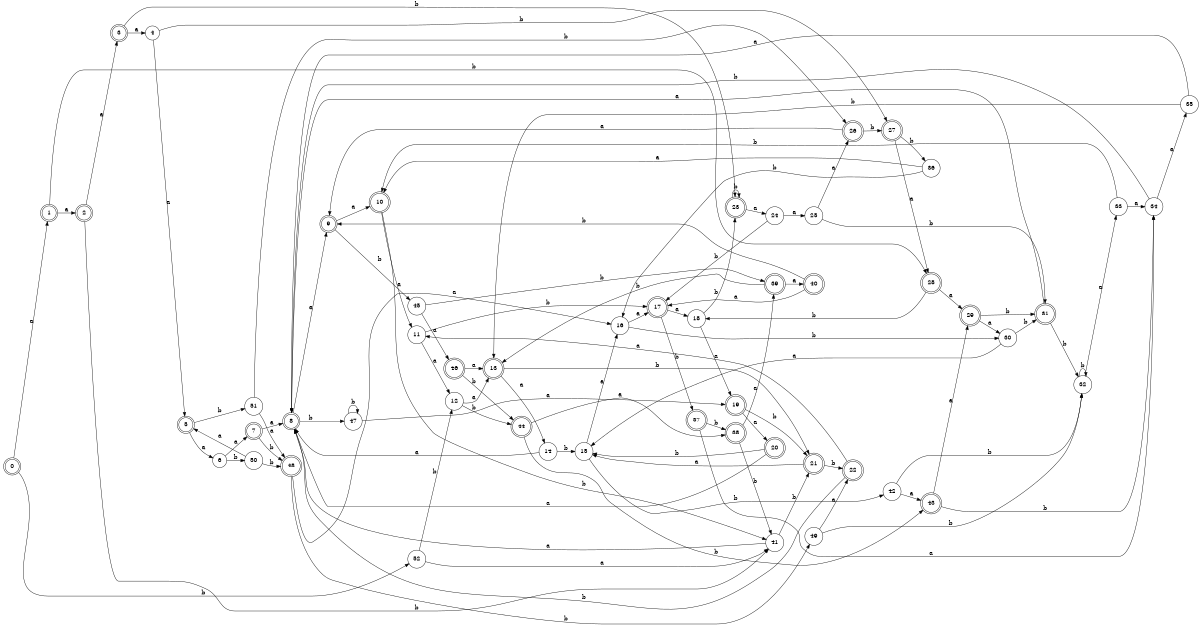 digraph n43_1 {
__start0 [label="" shape="none"];

rankdir=LR;
size="8,5";

s0 [style="rounded,filled", color="black", fillcolor="white" shape="doublecircle", label="0"];
s1 [style="rounded,filled", color="black", fillcolor="white" shape="doublecircle", label="1"];
s2 [style="rounded,filled", color="black", fillcolor="white" shape="doublecircle", label="2"];
s3 [style="rounded,filled", color="black", fillcolor="white" shape="doublecircle", label="3"];
s4 [style="filled", color="black", fillcolor="white" shape="circle", label="4"];
s5 [style="rounded,filled", color="black", fillcolor="white" shape="doublecircle", label="5"];
s6 [style="filled", color="black", fillcolor="white" shape="circle", label="6"];
s7 [style="rounded,filled", color="black", fillcolor="white" shape="doublecircle", label="7"];
s8 [style="rounded,filled", color="black", fillcolor="white" shape="doublecircle", label="8"];
s9 [style="rounded,filled", color="black", fillcolor="white" shape="doublecircle", label="9"];
s10 [style="rounded,filled", color="black", fillcolor="white" shape="doublecircle", label="10"];
s11 [style="filled", color="black", fillcolor="white" shape="circle", label="11"];
s12 [style="filled", color="black", fillcolor="white" shape="circle", label="12"];
s13 [style="rounded,filled", color="black", fillcolor="white" shape="doublecircle", label="13"];
s14 [style="filled", color="black", fillcolor="white" shape="circle", label="14"];
s15 [style="filled", color="black", fillcolor="white" shape="circle", label="15"];
s16 [style="filled", color="black", fillcolor="white" shape="circle", label="16"];
s17 [style="rounded,filled", color="black", fillcolor="white" shape="doublecircle", label="17"];
s18 [style="filled", color="black", fillcolor="white" shape="circle", label="18"];
s19 [style="rounded,filled", color="black", fillcolor="white" shape="doublecircle", label="19"];
s20 [style="rounded,filled", color="black", fillcolor="white" shape="doublecircle", label="20"];
s21 [style="rounded,filled", color="black", fillcolor="white" shape="doublecircle", label="21"];
s22 [style="rounded,filled", color="black", fillcolor="white" shape="doublecircle", label="22"];
s23 [style="rounded,filled", color="black", fillcolor="white" shape="doublecircle", label="23"];
s24 [style="filled", color="black", fillcolor="white" shape="circle", label="24"];
s25 [style="filled", color="black", fillcolor="white" shape="circle", label="25"];
s26 [style="rounded,filled", color="black", fillcolor="white" shape="doublecircle", label="26"];
s27 [style="rounded,filled", color="black", fillcolor="white" shape="doublecircle", label="27"];
s28 [style="rounded,filled", color="black", fillcolor="white" shape="doublecircle", label="28"];
s29 [style="rounded,filled", color="black", fillcolor="white" shape="doublecircle", label="29"];
s30 [style="filled", color="black", fillcolor="white" shape="circle", label="30"];
s31 [style="rounded,filled", color="black", fillcolor="white" shape="doublecircle", label="31"];
s32 [style="filled", color="black", fillcolor="white" shape="circle", label="32"];
s33 [style="filled", color="black", fillcolor="white" shape="circle", label="33"];
s34 [style="filled", color="black", fillcolor="white" shape="circle", label="34"];
s35 [style="filled", color="black", fillcolor="white" shape="circle", label="35"];
s36 [style="filled", color="black", fillcolor="white" shape="circle", label="36"];
s37 [style="rounded,filled", color="black", fillcolor="white" shape="doublecircle", label="37"];
s38 [style="rounded,filled", color="black", fillcolor="white" shape="doublecircle", label="38"];
s39 [style="rounded,filled", color="black", fillcolor="white" shape="doublecircle", label="39"];
s40 [style="rounded,filled", color="black", fillcolor="white" shape="doublecircle", label="40"];
s41 [style="filled", color="black", fillcolor="white" shape="circle", label="41"];
s42 [style="filled", color="black", fillcolor="white" shape="circle", label="42"];
s43 [style="rounded,filled", color="black", fillcolor="white" shape="doublecircle", label="43"];
s44 [style="rounded,filled", color="black", fillcolor="white" shape="doublecircle", label="44"];
s45 [style="filled", color="black", fillcolor="white" shape="circle", label="45"];
s46 [style="rounded,filled", color="black", fillcolor="white" shape="doublecircle", label="46"];
s47 [style="filled", color="black", fillcolor="white" shape="circle", label="47"];
s48 [style="rounded,filled", color="black", fillcolor="white" shape="doublecircle", label="48"];
s49 [style="filled", color="black", fillcolor="white" shape="circle", label="49"];
s50 [style="filled", color="black", fillcolor="white" shape="circle", label="50"];
s51 [style="filled", color="black", fillcolor="white" shape="circle", label="51"];
s52 [style="filled", color="black", fillcolor="white" shape="circle", label="52"];
s0 -> s1 [label="a"];
s0 -> s52 [label="b"];
s1 -> s2 [label="a"];
s1 -> s28 [label="b"];
s2 -> s3 [label="a"];
s2 -> s41 [label="b"];
s3 -> s4 [label="a"];
s3 -> s23 [label="b"];
s4 -> s5 [label="a"];
s4 -> s27 [label="b"];
s5 -> s6 [label="a"];
s5 -> s51 [label="b"];
s6 -> s7 [label="a"];
s6 -> s50 [label="b"];
s7 -> s8 [label="a"];
s7 -> s48 [label="b"];
s8 -> s9 [label="a"];
s8 -> s47 [label="b"];
s9 -> s10 [label="a"];
s9 -> s45 [label="b"];
s10 -> s11 [label="a"];
s10 -> s41 [label="b"];
s11 -> s12 [label="a"];
s11 -> s17 [label="b"];
s12 -> s13 [label="a"];
s12 -> s44 [label="b"];
s13 -> s14 [label="a"];
s13 -> s21 [label="b"];
s14 -> s8 [label="a"];
s14 -> s15 [label="b"];
s15 -> s16 [label="a"];
s15 -> s42 [label="b"];
s16 -> s17 [label="a"];
s16 -> s30 [label="b"];
s17 -> s18 [label="a"];
s17 -> s37 [label="b"];
s18 -> s19 [label="a"];
s18 -> s23 [label="b"];
s19 -> s20 [label="a"];
s19 -> s21 [label="b"];
s20 -> s8 [label="a"];
s20 -> s15 [label="b"];
s21 -> s15 [label="a"];
s21 -> s22 [label="b"];
s22 -> s11 [label="a"];
s22 -> s8 [label="b"];
s23 -> s24 [label="a"];
s23 -> s23 [label="b"];
s24 -> s25 [label="a"];
s24 -> s17 [label="b"];
s25 -> s26 [label="a"];
s25 -> s31 [label="b"];
s26 -> s9 [label="a"];
s26 -> s27 [label="b"];
s27 -> s28 [label="a"];
s27 -> s36 [label="b"];
s28 -> s29 [label="a"];
s28 -> s18 [label="b"];
s29 -> s30 [label="a"];
s29 -> s31 [label="b"];
s30 -> s15 [label="a"];
s30 -> s31 [label="b"];
s31 -> s8 [label="a"];
s31 -> s32 [label="b"];
s32 -> s33 [label="a"];
s32 -> s32 [label="b"];
s33 -> s34 [label="a"];
s33 -> s10 [label="b"];
s34 -> s35 [label="a"];
s34 -> s8 [label="b"];
s35 -> s8 [label="a"];
s35 -> s13 [label="b"];
s36 -> s10 [label="a"];
s36 -> s16 [label="b"];
s37 -> s34 [label="a"];
s37 -> s38 [label="b"];
s38 -> s39 [label="a"];
s38 -> s41 [label="b"];
s39 -> s40 [label="a"];
s39 -> s13 [label="b"];
s40 -> s17 [label="a"];
s40 -> s9 [label="b"];
s41 -> s8 [label="a"];
s41 -> s21 [label="b"];
s42 -> s43 [label="a"];
s42 -> s32 [label="b"];
s43 -> s29 [label="a"];
s43 -> s34 [label="b"];
s44 -> s38 [label="a"];
s44 -> s43 [label="b"];
s45 -> s46 [label="a"];
s45 -> s39 [label="b"];
s46 -> s13 [label="a"];
s46 -> s44 [label="b"];
s47 -> s19 [label="a"];
s47 -> s47 [label="b"];
s48 -> s16 [label="a"];
s48 -> s49 [label="b"];
s49 -> s22 [label="a"];
s49 -> s32 [label="b"];
s50 -> s5 [label="a"];
s50 -> s48 [label="b"];
s51 -> s48 [label="a"];
s51 -> s26 [label="b"];
s52 -> s41 [label="a"];
s52 -> s12 [label="b"];

}